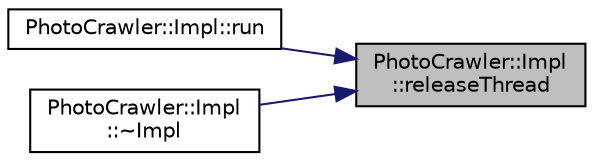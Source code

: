 digraph "PhotoCrawler::Impl::releaseThread"
{
 // LATEX_PDF_SIZE
  edge [fontname="Helvetica",fontsize="10",labelfontname="Helvetica",labelfontsize="10"];
  node [fontname="Helvetica",fontsize="10",shape=record];
  rankdir="RL";
  Node1 [label="PhotoCrawler::Impl\l::releaseThread",height=0.2,width=0.4,color="black", fillcolor="grey75", style="filled", fontcolor="black",tooltip=" "];
  Node1 -> Node2 [dir="back",color="midnightblue",fontsize="10",style="solid",fontname="Helvetica"];
  Node2 [label="PhotoCrawler::Impl::run",height=0.2,width=0.4,color="black", fillcolor="white", style="filled",URL="$struct_photo_crawler_1_1_impl.html#ac84a471ab402e52548601d4f2871c7e9",tooltip=" "];
  Node1 -> Node3 [dir="back",color="midnightblue",fontsize="10",style="solid",fontname="Helvetica"];
  Node3 [label="PhotoCrawler::Impl\l::~Impl",height=0.2,width=0.4,color="black", fillcolor="white", style="filled",URL="$struct_photo_crawler_1_1_impl.html#a634ea2d1f0afa6ac766ba566f26bf74c",tooltip=" "];
}
